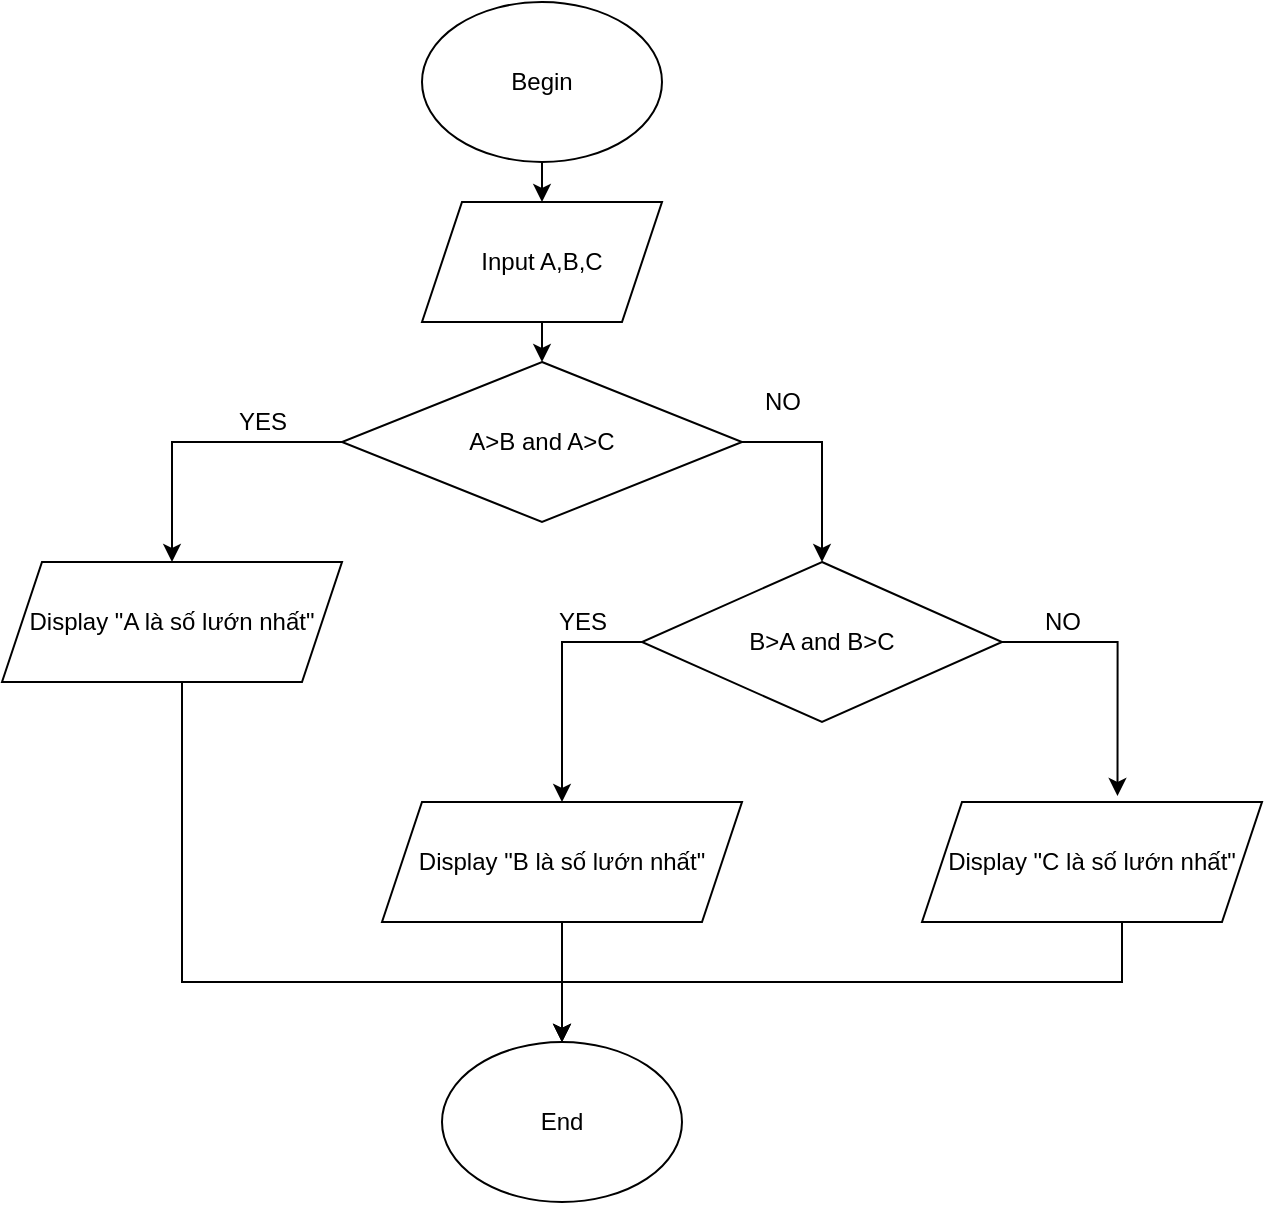 <mxfile version="19.0.3" type="device"><diagram id="TEPQ8tX2WqO-3XwP93a2" name="Page-1"><mxGraphModel dx="868" dy="563" grid="1" gridSize="10" guides="1" tooltips="1" connect="1" arrows="1" fold="1" page="1" pageScale="1" pageWidth="850" pageHeight="1100" math="0" shadow="0"><root><mxCell id="0"/><mxCell id="1" parent="0"/><mxCell id="eNlfY4Qx6DBMzWwwI52h-11" style="edgeStyle=orthogonalEdgeStyle;rounded=0;orthogonalLoop=1;jettySize=auto;html=1;exitX=0.5;exitY=1;exitDx=0;exitDy=0;entryX=0.5;entryY=0;entryDx=0;entryDy=0;" parent="1" source="eNlfY4Qx6DBMzWwwI52h-1" target="eNlfY4Qx6DBMzWwwI52h-2" edge="1"><mxGeometry relative="1" as="geometry"/></mxCell><mxCell id="eNlfY4Qx6DBMzWwwI52h-1" value="Begin" style="ellipse;whiteSpace=wrap;html=1;" parent="1" vertex="1"><mxGeometry x="320" y="40" width="120" height="80" as="geometry"/></mxCell><mxCell id="eNlfY4Qx6DBMzWwwI52h-12" style="edgeStyle=orthogonalEdgeStyle;rounded=0;orthogonalLoop=1;jettySize=auto;html=1;exitX=0.5;exitY=1;exitDx=0;exitDy=0;entryX=0.5;entryY=0;entryDx=0;entryDy=0;" parent="1" source="eNlfY4Qx6DBMzWwwI52h-2" target="eNlfY4Qx6DBMzWwwI52h-3" edge="1"><mxGeometry relative="1" as="geometry"/></mxCell><mxCell id="eNlfY4Qx6DBMzWwwI52h-2" value="Input A,B,C" style="shape=parallelogram;perimeter=parallelogramPerimeter;whiteSpace=wrap;html=1;fixedSize=1;" parent="1" vertex="1"><mxGeometry x="320" y="140" width="120" height="60" as="geometry"/></mxCell><mxCell id="eNlfY4Qx6DBMzWwwI52h-13" style="edgeStyle=orthogonalEdgeStyle;rounded=0;orthogonalLoop=1;jettySize=auto;html=1;exitX=0;exitY=0.5;exitDx=0;exitDy=0;entryX=0.5;entryY=0;entryDx=0;entryDy=0;" parent="1" source="eNlfY4Qx6DBMzWwwI52h-3" target="eNlfY4Qx6DBMzWwwI52h-5" edge="1"><mxGeometry relative="1" as="geometry"/></mxCell><mxCell id="eNlfY4Qx6DBMzWwwI52h-14" style="edgeStyle=orthogonalEdgeStyle;rounded=0;orthogonalLoop=1;jettySize=auto;html=1;exitX=1;exitY=0.5;exitDx=0;exitDy=0;entryX=0.5;entryY=0;entryDx=0;entryDy=0;" parent="1" source="eNlfY4Qx6DBMzWwwI52h-3" target="eNlfY4Qx6DBMzWwwI52h-7" edge="1"><mxGeometry relative="1" as="geometry"/></mxCell><mxCell id="eNlfY4Qx6DBMzWwwI52h-3" value="A&amp;gt;B and A&amp;gt;C" style="rhombus;whiteSpace=wrap;html=1;" parent="1" vertex="1"><mxGeometry x="280" y="220" width="200" height="80" as="geometry"/></mxCell><mxCell id="eNlfY4Qx6DBMzWwwI52h-18" style="edgeStyle=orthogonalEdgeStyle;rounded=0;orthogonalLoop=1;jettySize=auto;html=1;exitX=0.5;exitY=1;exitDx=0;exitDy=0;entryX=0.5;entryY=0;entryDx=0;entryDy=0;" parent="1" source="eNlfY4Qx6DBMzWwwI52h-5" target="eNlfY4Qx6DBMzWwwI52h-10" edge="1"><mxGeometry relative="1" as="geometry"><mxPoint x="390" y="530" as="targetPoint"/><Array as="points"><mxPoint x="200" y="380"/><mxPoint x="200" y="530"/><mxPoint x="390" y="530"/></Array></mxGeometry></mxCell><mxCell id="eNlfY4Qx6DBMzWwwI52h-5" value="Display &quot;A là số lướn nhất&quot;" style="shape=parallelogram;perimeter=parallelogramPerimeter;whiteSpace=wrap;html=1;fixedSize=1;" parent="1" vertex="1"><mxGeometry x="110" y="320" width="170" height="60" as="geometry"/></mxCell><mxCell id="eNlfY4Qx6DBMzWwwI52h-16" style="edgeStyle=orthogonalEdgeStyle;rounded=0;orthogonalLoop=1;jettySize=auto;html=1;exitX=0;exitY=0.5;exitDx=0;exitDy=0;entryX=0.5;entryY=0;entryDx=0;entryDy=0;" parent="1" source="eNlfY4Qx6DBMzWwwI52h-7" target="eNlfY4Qx6DBMzWwwI52h-8" edge="1"><mxGeometry relative="1" as="geometry"/></mxCell><mxCell id="eNlfY4Qx6DBMzWwwI52h-17" style="edgeStyle=orthogonalEdgeStyle;rounded=0;orthogonalLoop=1;jettySize=auto;html=1;exitX=1;exitY=0.5;exitDx=0;exitDy=0;entryX=0.575;entryY=-0.05;entryDx=0;entryDy=0;entryPerimeter=0;" parent="1" source="eNlfY4Qx6DBMzWwwI52h-7" target="eNlfY4Qx6DBMzWwwI52h-9" edge="1"><mxGeometry relative="1" as="geometry"/></mxCell><mxCell id="eNlfY4Qx6DBMzWwwI52h-7" value="B&amp;gt;A and B&amp;gt;C" style="rhombus;whiteSpace=wrap;html=1;" parent="1" vertex="1"><mxGeometry x="430" y="320" width="180" height="80" as="geometry"/></mxCell><mxCell id="eNlfY4Qx6DBMzWwwI52h-19" style="edgeStyle=orthogonalEdgeStyle;rounded=0;orthogonalLoop=1;jettySize=auto;html=1;exitX=0.5;exitY=1;exitDx=0;exitDy=0;" parent="1" source="eNlfY4Qx6DBMzWwwI52h-8" target="eNlfY4Qx6DBMzWwwI52h-10" edge="1"><mxGeometry relative="1" as="geometry"/></mxCell><mxCell id="eNlfY4Qx6DBMzWwwI52h-8" value="Display &quot;B là số lướn nhất&quot;" style="shape=parallelogram;perimeter=parallelogramPerimeter;whiteSpace=wrap;html=1;fixedSize=1;" parent="1" vertex="1"><mxGeometry x="300" y="440" width="180" height="60" as="geometry"/></mxCell><mxCell id="eNlfY4Qx6DBMzWwwI52h-21" style="edgeStyle=orthogonalEdgeStyle;rounded=0;orthogonalLoop=1;jettySize=auto;html=1;exitX=0.5;exitY=1;exitDx=0;exitDy=0;entryX=0.5;entryY=0;entryDx=0;entryDy=0;" parent="1" source="eNlfY4Qx6DBMzWwwI52h-9" target="eNlfY4Qx6DBMzWwwI52h-10" edge="1"><mxGeometry relative="1" as="geometry"><Array as="points"><mxPoint x="670" y="500"/><mxPoint x="670" y="530"/><mxPoint x="390" y="530"/></Array></mxGeometry></mxCell><mxCell id="eNlfY4Qx6DBMzWwwI52h-9" value="&lt;span style=&quot;&quot;&gt;Display &quot;C là số lướn nhất&quot;&lt;/span&gt;" style="shape=parallelogram;perimeter=parallelogramPerimeter;whiteSpace=wrap;html=1;fixedSize=1;" parent="1" vertex="1"><mxGeometry x="570" y="440" width="170" height="60" as="geometry"/></mxCell><mxCell id="eNlfY4Qx6DBMzWwwI52h-10" value="End&lt;br&gt;" style="ellipse;whiteSpace=wrap;html=1;" parent="1" vertex="1"><mxGeometry x="330" y="560" width="120" height="80" as="geometry"/></mxCell><mxCell id="eNlfY4Qx6DBMzWwwI52h-22" value="YES" style="text;html=1;align=center;verticalAlign=middle;resizable=0;points=[];autosize=1;strokeColor=none;fillColor=none;" parent="1" vertex="1"><mxGeometry x="220" y="240" width="40" height="20" as="geometry"/></mxCell><mxCell id="eNlfY4Qx6DBMzWwwI52h-23" value="NO" style="text;html=1;align=center;verticalAlign=middle;resizable=0;points=[];autosize=1;strokeColor=none;fillColor=none;" parent="1" vertex="1"><mxGeometry x="485" y="230" width="30" height="20" as="geometry"/></mxCell><mxCell id="eNlfY4Qx6DBMzWwwI52h-26" value="NO" style="text;html=1;align=center;verticalAlign=middle;resizable=0;points=[];autosize=1;strokeColor=none;fillColor=none;" parent="1" vertex="1"><mxGeometry x="625" y="340" width="30" height="20" as="geometry"/></mxCell><mxCell id="eNlfY4Qx6DBMzWwwI52h-27" value="YES" style="text;html=1;align=center;verticalAlign=middle;resizable=0;points=[];autosize=1;strokeColor=none;fillColor=none;" parent="1" vertex="1"><mxGeometry x="380" y="340" width="40" height="20" as="geometry"/></mxCell></root></mxGraphModel></diagram></mxfile>